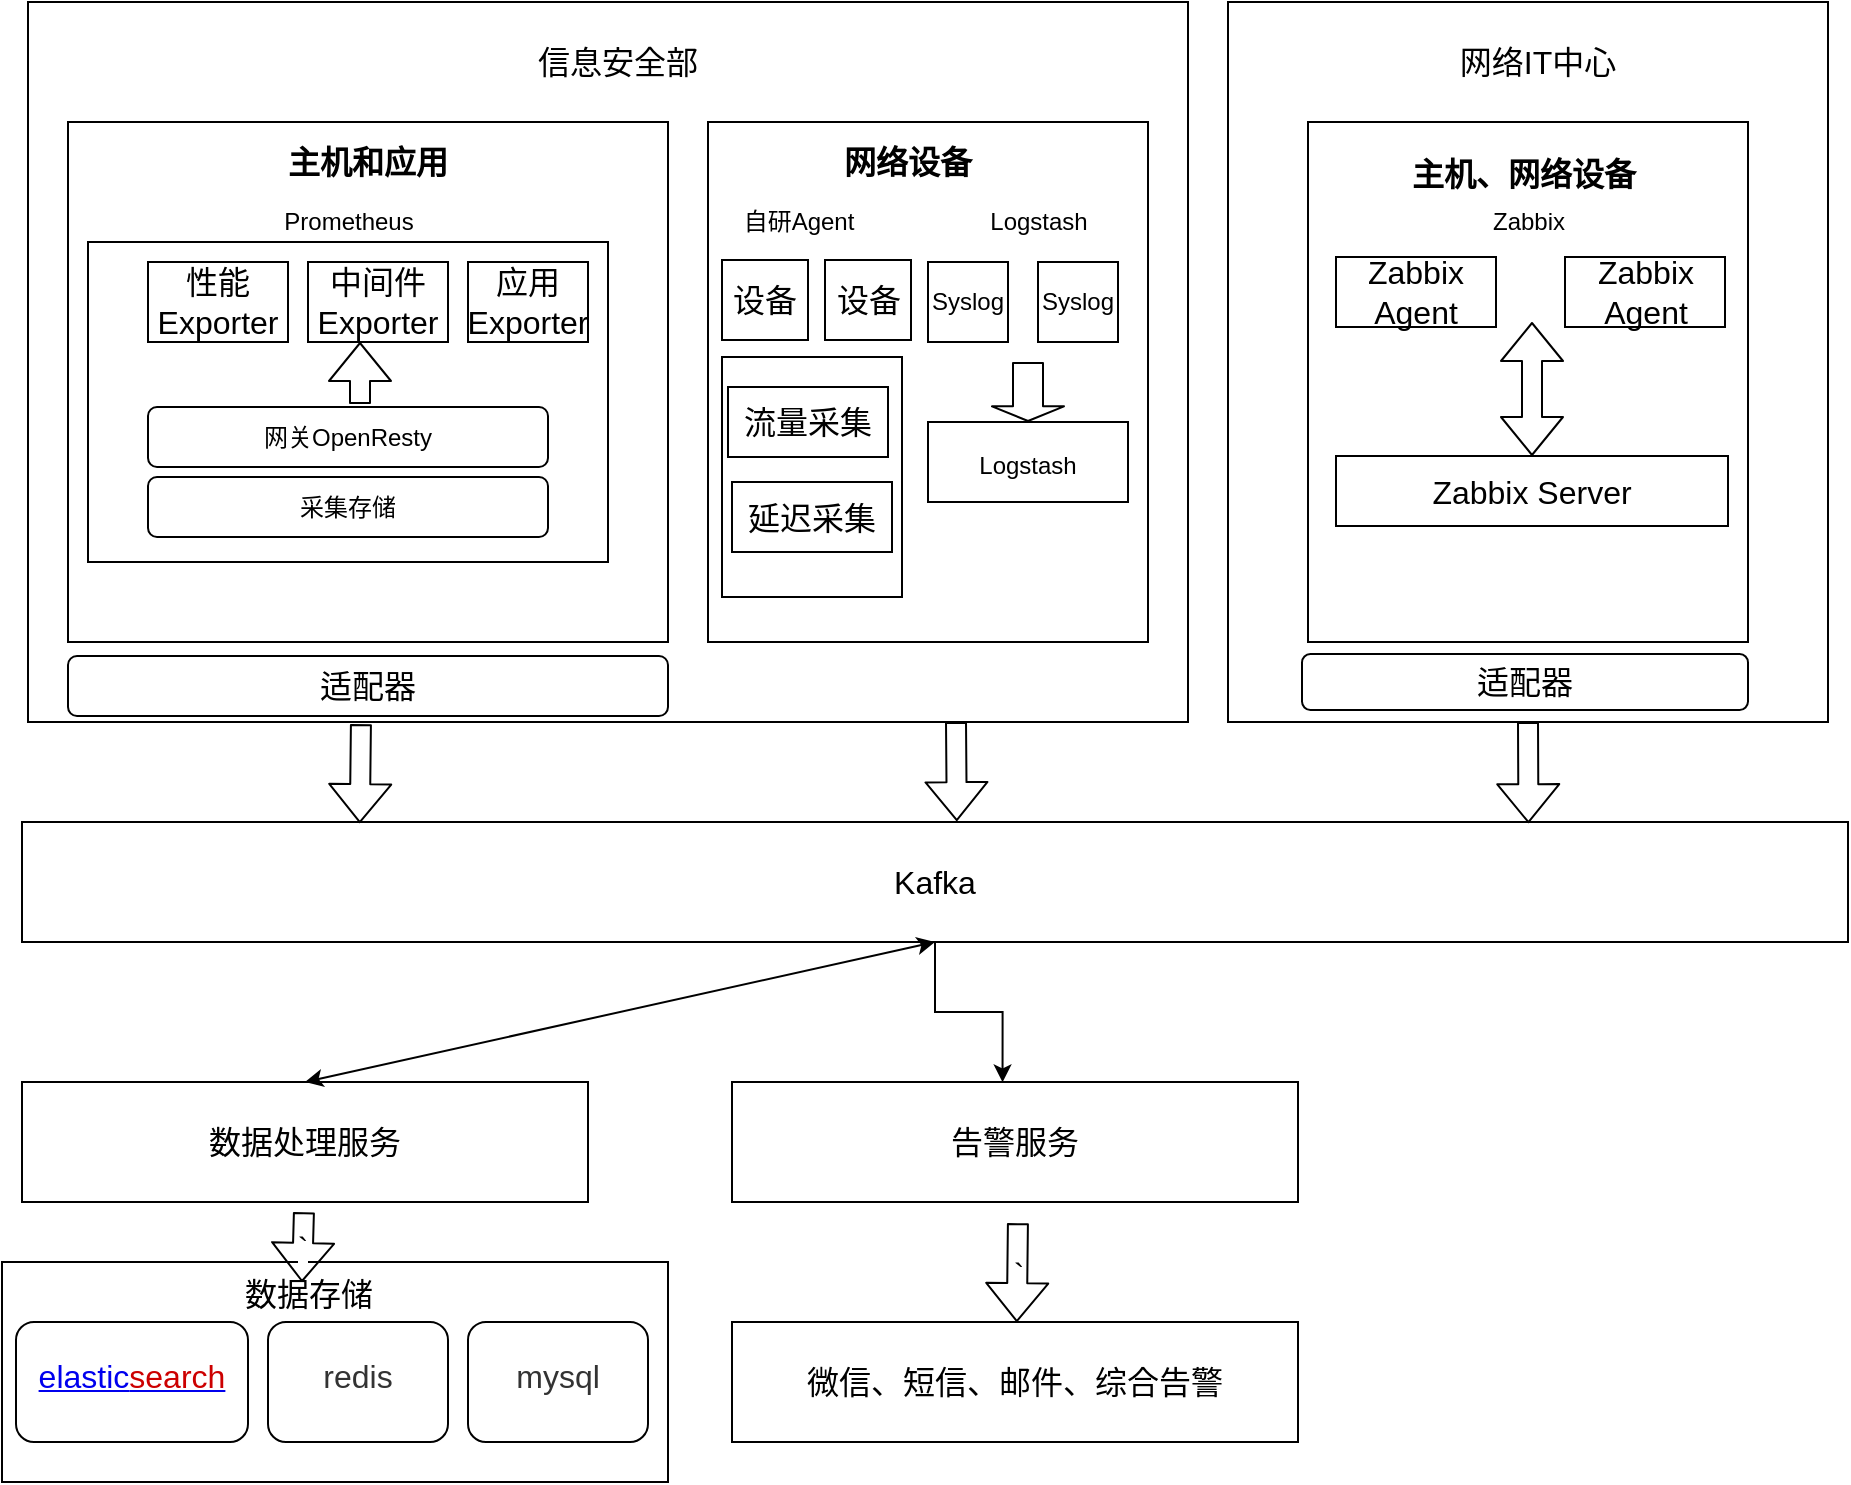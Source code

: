 <mxfile version="12.2.3" type="github" pages="1">
  <diagram id="s-Ka68XKXWWt9sQ5c1fh" name="Page-1">
    <mxGraphModel dx="1024" dy="1686" grid="1" gridSize="10" guides="1" tooltips="1" connect="1" arrows="1" fold="1" page="1" pageScale="1" pageWidth="827" pageHeight="1169" math="0" shadow="0">
      <root>
        <mxCell id="0"/>
        <mxCell id="1" parent="0"/>
        <mxCell id="xRIRZzND4aqbo7Znnav8-68" value="数据存储" style="rounded=0;whiteSpace=wrap;html=1;labelBackgroundColor=none;fontSize=16;" parent="1" vertex="1">
          <mxGeometry x="37" y="600" width="333" height="110" as="geometry"/>
        </mxCell>
        <mxCell id="xRIRZzND4aqbo7Znnav8-66" value="" style="rounded=0;whiteSpace=wrap;html=1;fontSize=16;labelBorderColor=#000000;labelBackgroundColor=#99CCFF;" parent="1" vertex="1">
          <mxGeometry x="397" y="90" width="103" height="57" as="geometry"/>
        </mxCell>
        <mxCell id="xRIRZzND4aqbo7Znnav8-26" value="" style="rounded=0;whiteSpace=wrap;html=1;labelBackgroundColor=none;fontSize=16;" parent="1" vertex="1">
          <mxGeometry x="50" y="-30" width="580" height="360" as="geometry"/>
        </mxCell>
        <mxCell id="xRIRZzND4aqbo7Znnav8-11" value="" style="rounded=0;whiteSpace=wrap;html=1;" parent="1" vertex="1">
          <mxGeometry x="390" y="30" width="220" height="260" as="geometry"/>
        </mxCell>
        <mxCell id="xRIRZzND4aqbo7Znnav8-18" value="" style="rounded=0;whiteSpace=wrap;html=1;fontSize=16;labelBorderColor=#000000;labelBackgroundColor=#99CCFF;" parent="1" vertex="1">
          <mxGeometry x="397" y="147.5" width="90" height="120" as="geometry"/>
        </mxCell>
        <mxCell id="xRIRZzND4aqbo7Znnav8-9" value="" style="rounded=0;whiteSpace=wrap;html=1;" parent="1" vertex="1">
          <mxGeometry x="70" y="30" width="300" height="260" as="geometry"/>
        </mxCell>
        <mxCell id="xRIRZzND4aqbo7Znnav8-3" value="" style="rounded=0;whiteSpace=wrap;html=1;" parent="1" vertex="1">
          <mxGeometry x="80" y="90" width="260" height="160" as="geometry"/>
        </mxCell>
        <mxCell id="xRIRZzND4aqbo7Znnav8-6" value="采集存储" style="rounded=1;whiteSpace=wrap;html=1;" parent="1" vertex="1">
          <mxGeometry x="110" y="207.5" width="200" height="30" as="geometry"/>
        </mxCell>
        <mxCell id="xRIRZzND4aqbo7Znnav8-7" value="Prometheus" style="text;html=1;resizable=0;autosize=1;align=center;verticalAlign=middle;points=[];fillColor=none;strokeColor=none;rounded=0;" parent="1" vertex="1">
          <mxGeometry x="170" y="70" width="80" height="20" as="geometry"/>
        </mxCell>
        <mxCell id="xRIRZzND4aqbo7Znnav8-10" value="主机和应用" style="text;html=1;strokeColor=none;fillColor=none;align=center;verticalAlign=middle;whiteSpace=wrap;rounded=0;fontStyle=1;fontSize=16;" parent="1" vertex="1">
          <mxGeometry x="120" y="40" width="200" height="20" as="geometry"/>
        </mxCell>
        <mxCell id="xRIRZzND4aqbo7Znnav8-12" value="网络设备" style="text;html=1;strokeColor=none;fillColor=none;align=center;verticalAlign=middle;whiteSpace=wrap;rounded=0;fontStyle=1;fontSize=16;" parent="1" vertex="1">
          <mxGeometry x="390" y="40" width="200" height="20" as="geometry"/>
        </mxCell>
        <mxCell id="xRIRZzND4aqbo7Znnav8-14" value="自研Agent" style="text;html=1;resizable=0;autosize=1;align=center;verticalAlign=middle;points=[];fillColor=none;strokeColor=none;rounded=0;" parent="1" vertex="1">
          <mxGeometry x="400" y="70" width="70" height="20" as="geometry"/>
        </mxCell>
        <mxCell id="xRIRZzND4aqbo7Znnav8-17" value="Syslog" style="whiteSpace=wrap;html=1;aspect=fixed;" parent="1" vertex="1">
          <mxGeometry x="500" y="100" width="40" height="40" as="geometry"/>
        </mxCell>
        <mxCell id="xRIRZzND4aqbo7Znnav8-21" value="流量采集" style="rounded=0;whiteSpace=wrap;html=1;labelBackgroundColor=none;fontSize=16;" parent="1" vertex="1">
          <mxGeometry x="400" y="162.5" width="80" height="35" as="geometry"/>
        </mxCell>
        <mxCell id="xRIRZzND4aqbo7Znnav8-22" value="延迟采集" style="rounded=0;whiteSpace=wrap;html=1;labelBackgroundColor=none;fontSize=16;" parent="1" vertex="1">
          <mxGeometry x="402" y="210" width="80" height="35" as="geometry"/>
        </mxCell>
        <mxCell id="xRIRZzND4aqbo7Znnav8-23" value="&lt;span style=&quot;white-space: normal&quot;&gt;Logstash&lt;/span&gt;" style="text;html=1;resizable=0;autosize=1;align=center;verticalAlign=middle;points=[];fillColor=none;strokeColor=none;rounded=0;" parent="1" vertex="1">
          <mxGeometry x="525" y="70" width="60" height="20" as="geometry"/>
        </mxCell>
        <mxCell id="xRIRZzND4aqbo7Znnav8-24" value="&lt;h3 class=&quot;t c-gap-bottom-small&quot; style=&quot;margin: 0px 0px 5px ; padding: 0px ; list-style: none ; font-weight: 400 ; font-size: medium ; line-height: 1.54 ; color: rgb(51 , 51 , 51) ; font-family: &amp;#34;arial&amp;#34; ; background-color: rgb(255 , 255 , 255)&quot;&gt;&lt;a href=&quot;http://www.baidu.com/link?url=Patz7pVw6jlj_wjHwC4qsotqkCy5nVoedUmPy4fyY0b3_rsEfYVRh3n2yjOwKgi9QKzBwg7pm7ycduqjZHEXiNnXNNAVjFWL_WOg4zGzB_a&quot; target=&quot;_blank&quot;&gt;elastic&lt;span style=&quot;color: rgb(204 , 0 , 0)&quot;&gt;search&lt;/span&gt;&lt;/a&gt;&lt;/h3&gt;" style="rounded=1;whiteSpace=wrap;html=1;labelBackgroundColor=none;fontSize=16;" parent="1" vertex="1">
          <mxGeometry x="44" y="630" width="116" height="60" as="geometry"/>
        </mxCell>
        <mxCell id="xRIRZzND4aqbo7Znnav8-25" value="数据处理服务" style="rounded=0;whiteSpace=wrap;html=1;labelBackgroundColor=none;fontSize=16;" parent="1" vertex="1">
          <mxGeometry x="47" y="510" width="283" height="60" as="geometry"/>
        </mxCell>
        <mxCell id="xRIRZzND4aqbo7Znnav8-27" value="信息安全部" style="text;html=1;strokeColor=none;fillColor=none;align=center;verticalAlign=middle;whiteSpace=wrap;rounded=0;labelBackgroundColor=none;fontSize=16;" parent="1" vertex="1">
          <mxGeometry x="270" y="-10" width="150" height="20" as="geometry"/>
        </mxCell>
        <mxCell id="xRIRZzND4aqbo7Znnav8-28" value="" style="rounded=0;whiteSpace=wrap;html=1;labelBackgroundColor=none;fontSize=16;" parent="1" vertex="1">
          <mxGeometry x="650" y="-30" width="300" height="360" as="geometry"/>
        </mxCell>
        <mxCell id="xRIRZzND4aqbo7Znnav8-29" value="" style="rounded=0;whiteSpace=wrap;html=1;" parent="1" vertex="1">
          <mxGeometry x="690" y="30" width="220" height="260" as="geometry"/>
        </mxCell>
        <mxCell id="xRIRZzND4aqbo7Znnav8-30" value="主机、网络设备" style="text;html=1;fontSize=16;fontStyle=1" parent="1" vertex="1">
          <mxGeometry x="740" y="40" width="110" height="30" as="geometry"/>
        </mxCell>
        <mxCell id="xRIRZzND4aqbo7Znnav8-32" value="Zabbix" style="text;html=1;resizable=0;autosize=1;align=center;verticalAlign=middle;points=[];fillColor=none;strokeColor=none;rounded=0;" parent="1" vertex="1">
          <mxGeometry x="775" y="70" width="50" height="20" as="geometry"/>
        </mxCell>
        <mxCell id="xRIRZzND4aqbo7Znnav8-33" value="Zabbix Agent" style="rounded=0;whiteSpace=wrap;html=1;labelBackgroundColor=none;fontSize=16;" parent="1" vertex="1">
          <mxGeometry x="704" y="97.5" width="80" height="35" as="geometry"/>
        </mxCell>
        <mxCell id="xRIRZzND4aqbo7Znnav8-34" value="Zabbix Server" style="rounded=0;whiteSpace=wrap;html=1;labelBackgroundColor=none;fontSize=16;" parent="1" vertex="1">
          <mxGeometry x="704" y="197" width="196" height="35" as="geometry"/>
        </mxCell>
        <mxCell id="xRIRZzND4aqbo7Znnav8-67" style="edgeStyle=orthogonalEdgeStyle;rounded=0;orthogonalLoop=1;jettySize=auto;html=1;entryX=0.478;entryY=0.003;entryDx=0;entryDy=0;entryPerimeter=0;fontSize=16;" parent="1" source="xRIRZzND4aqbo7Znnav8-35" target="xRIRZzND4aqbo7Znnav8-44" edge="1">
          <mxGeometry relative="1" as="geometry"/>
        </mxCell>
        <mxCell id="xRIRZzND4aqbo7Znnav8-35" value="Kafka" style="rounded=0;whiteSpace=wrap;html=1;labelBackgroundColor=none;fontSize=16;" parent="1" vertex="1">
          <mxGeometry x="47" y="380" width="913" height="60" as="geometry"/>
        </mxCell>
        <mxCell id="xRIRZzND4aqbo7Znnav8-36" value="" style="shape=flexArrow;endArrow=classic;html=1;fontSize=16;exitX=0.287;exitY=1.003;exitDx=0;exitDy=0;exitPerimeter=0;entryX=0.185;entryY=0.01;entryDx=0;entryDy=0;entryPerimeter=0;" parent="1" source="xRIRZzND4aqbo7Znnav8-26" target="xRIRZzND4aqbo7Znnav8-35" edge="1">
          <mxGeometry width="50" height="50" relative="1" as="geometry">
            <mxPoint x="210" y="350" as="sourcePoint"/>
            <mxPoint x="260" y="300" as="targetPoint"/>
          </mxGeometry>
        </mxCell>
        <mxCell id="xRIRZzND4aqbo7Znnav8-37" value="" style="shape=flexArrow;endArrow=classic;html=1;fontSize=16;entryX=0.185;entryY=0.01;entryDx=0;entryDy=0;entryPerimeter=0;" parent="1" edge="1">
          <mxGeometry width="50" height="50" relative="1" as="geometry">
            <mxPoint x="514" y="330" as="sourcePoint"/>
            <mxPoint x="514.405" y="379.6" as="targetPoint"/>
          </mxGeometry>
        </mxCell>
        <mxCell id="xRIRZzND4aqbo7Znnav8-38" value="" style="shape=flexArrow;endArrow=classic;html=1;fontSize=16;exitX=0.5;exitY=1;exitDx=0;exitDy=0;entryX=0.825;entryY=0.01;entryDx=0;entryDy=0;entryPerimeter=0;" parent="1" source="xRIRZzND4aqbo7Znnav8-28" target="xRIRZzND4aqbo7Znnav8-35" edge="1">
          <mxGeometry width="50" height="50" relative="1" as="geometry">
            <mxPoint x="827.46" y="310.02" as="sourcePoint"/>
            <mxPoint x="810" y="390" as="targetPoint"/>
          </mxGeometry>
        </mxCell>
        <mxCell id="xRIRZzND4aqbo7Znnav8-40" value="适配器" style="rounded=1;whiteSpace=wrap;html=1;labelBackgroundColor=none;fontSize=16;" parent="1" vertex="1">
          <mxGeometry x="687" y="296" width="223" height="28" as="geometry"/>
        </mxCell>
        <mxCell id="xRIRZzND4aqbo7Znnav8-39" value="适配器" style="rounded=1;whiteSpace=wrap;html=1;labelBackgroundColor=none;fontSize=16;" parent="1" vertex="1">
          <mxGeometry x="70" y="297" width="300" height="30" as="geometry"/>
        </mxCell>
        <mxCell id="xRIRZzND4aqbo7Znnav8-41" value="`" style="shape=flexArrow;endArrow=classic;html=1;fontSize=16;exitX=0.287;exitY=1.003;exitDx=0;exitDy=0;exitPerimeter=0;" parent="1" edge="1">
          <mxGeometry width="50" height="50" relative="1" as="geometry">
            <mxPoint x="187.96" y="575.08" as="sourcePoint"/>
            <mxPoint x="187" y="610" as="targetPoint"/>
          </mxGeometry>
        </mxCell>
        <mxCell id="xRIRZzND4aqbo7Znnav8-43" value="" style="endArrow=classic;startArrow=classic;html=1;fontSize=16;exitX=0.5;exitY=0;exitDx=0;exitDy=0;entryX=0.5;entryY=1;entryDx=0;entryDy=0;" parent="1" source="xRIRZzND4aqbo7Znnav8-25" target="xRIRZzND4aqbo7Znnav8-35" edge="1">
          <mxGeometry width="50" height="50" relative="1" as="geometry">
            <mxPoint x="180" y="530" as="sourcePoint"/>
            <mxPoint x="230" y="480" as="targetPoint"/>
          </mxGeometry>
        </mxCell>
        <mxCell id="xRIRZzND4aqbo7Znnav8-44" value="告警服务" style="rounded=0;whiteSpace=wrap;html=1;labelBackgroundColor=none;fontSize=16;" parent="1" vertex="1">
          <mxGeometry x="402" y="510" width="283" height="60" as="geometry"/>
        </mxCell>
        <mxCell id="xRIRZzND4aqbo7Znnav8-46" value="微信、短信、邮件、综合告警" style="rounded=0;whiteSpace=wrap;html=1;labelBackgroundColor=none;fontSize=16;" parent="1" vertex="1">
          <mxGeometry x="402" y="630" width="283" height="60" as="geometry"/>
        </mxCell>
        <mxCell id="xRIRZzND4aqbo7Znnav8-47" value="`" style="shape=flexArrow;endArrow=classic;html=1;fontSize=16;exitX=0.287;exitY=1.003;exitDx=0;exitDy=0;exitPerimeter=0;entryX=0.185;entryY=0.01;entryDx=0;entryDy=0;entryPerimeter=0;" parent="1" edge="1">
          <mxGeometry width="50" height="50" relative="1" as="geometry">
            <mxPoint x="544.96" y="580.58" as="sourcePoint"/>
            <mxPoint x="544.405" y="630.1" as="targetPoint"/>
          </mxGeometry>
        </mxCell>
        <mxCell id="xRIRZzND4aqbo7Znnav8-48" value="网络IT中心" style="text;html=1;strokeColor=none;fillColor=none;align=center;verticalAlign=middle;whiteSpace=wrap;rounded=0;labelBackgroundColor=none;fontSize=16;" parent="1" vertex="1">
          <mxGeometry x="730" y="-10" width="150" height="20" as="geometry"/>
        </mxCell>
        <mxCell id="xRIRZzND4aqbo7Znnav8-49" value="网关OpenResty" style="rounded=1;whiteSpace=wrap;html=1;" parent="1" vertex="1">
          <mxGeometry x="110" y="172.5" width="200" height="30" as="geometry"/>
        </mxCell>
        <mxCell id="xRIRZzND4aqbo7Znnav8-50" value="&lt;h3 class=&quot;t c-gap-bottom-small&quot; style=&quot;margin: 0px 0px 5px ; padding: 0px ; list-style: none ; font-weight: 400 ; font-size: medium ; line-height: 1.54 ; color: rgb(51 , 51 , 51) ; font-family: &amp;#34;arial&amp;#34; ; background-color: rgb(255 , 255 , 255)&quot;&gt;redis&lt;/h3&gt;" style="rounded=1;whiteSpace=wrap;html=1;labelBackgroundColor=none;fontSize=16;" parent="1" vertex="1">
          <mxGeometry x="170" y="630" width="90" height="60" as="geometry"/>
        </mxCell>
        <mxCell id="xRIRZzND4aqbo7Znnav8-51" value="&lt;h3 class=&quot;t c-gap-bottom-small&quot; style=&quot;margin: 0px 0px 5px ; padding: 0px ; list-style: none ; font-weight: 400 ; font-size: medium ; line-height: 1.54 ; color: rgb(51 , 51 , 51) ; font-family: &amp;#34;arial&amp;#34; ; background-color: rgb(255 , 255 , 255)&quot;&gt;mysql&lt;/h3&gt;" style="rounded=1;whiteSpace=wrap;html=1;labelBackgroundColor=none;fontSize=16;" parent="1" vertex="1">
          <mxGeometry x="270" y="630" width="90" height="60" as="geometry"/>
        </mxCell>
        <mxCell id="xRIRZzND4aqbo7Znnav8-53" value="Syslog" style="whiteSpace=wrap;html=1;aspect=fixed;" parent="1" vertex="1">
          <mxGeometry x="555" y="100" width="40" height="40" as="geometry"/>
        </mxCell>
        <mxCell id="xRIRZzND4aqbo7Znnav8-54" value="&lt;span style=&quot;font-size: 12px ; white-space: normal&quot;&gt;Logstash&lt;/span&gt;" style="rounded=0;whiteSpace=wrap;html=1;labelBackgroundColor=none;fontSize=16;" parent="1" vertex="1">
          <mxGeometry x="500" y="180" width="100" height="40" as="geometry"/>
        </mxCell>
        <mxCell id="xRIRZzND4aqbo7Znnav8-55" value="Zabbix Agent" style="rounded=0;whiteSpace=wrap;html=1;labelBackgroundColor=none;fontSize=16;" parent="1" vertex="1">
          <mxGeometry x="818.5" y="97.5" width="80" height="35" as="geometry"/>
        </mxCell>
        <mxCell id="xRIRZzND4aqbo7Znnav8-57" value="" style="shape=flexArrow;endArrow=classic;html=1;fontSize=16;width=15;startSize=2.11;endSize=2.11;" parent="1" edge="1">
          <mxGeometry width="50" height="50" relative="1" as="geometry">
            <mxPoint x="550" y="150" as="sourcePoint"/>
            <mxPoint x="550" y="180" as="targetPoint"/>
          </mxGeometry>
        </mxCell>
        <mxCell id="xRIRZzND4aqbo7Znnav8-58" value="性能Exporter" style="rounded=0;whiteSpace=wrap;html=1;labelBackgroundColor=none;fontSize=16;" parent="1" vertex="1">
          <mxGeometry x="110" y="100" width="70" height="40" as="geometry"/>
        </mxCell>
        <mxCell id="xRIRZzND4aqbo7Znnav8-59" value="中间件Exporter&lt;span style=&quot;color: rgba(0 , 0 , 0 , 0) ; font-family: monospace ; font-size: 0px ; white-space: nowrap&quot;&gt;%3CmxGraphModel%3E%3Croot%3E%3CmxCell%20id%3D%220%22%2F%3E%3CmxCell%20id%3D%221%22%20parent%3D%220%22%2F%3E%3CmxCell%20id%3D%222%22%20value%3D%22%E6%80%A7%E8%83%BDExporter%22%20style%3D%22rounded%3D0%3BwhiteSpace%3Dwrap%3Bhtml%3D1%3BlabelBackgroundColor%3Dnone%3BfontSize%3D16%3B%22%20vertex%3D%221%22%20parent%3D%221%22%3E%3CmxGeometry%20x%3D%22110%22%20y%3D%22100%22%20width%3D%2270%22%20height%3D%2240%22%20as%3D%22geometry%22%2F%3E%3C%2FmxCell%3E%3C%2Froot%3E%3C%2FmxGraphModel%3E&lt;/span&gt;" style="rounded=0;whiteSpace=wrap;html=1;labelBackgroundColor=none;fontSize=16;" parent="1" vertex="1">
          <mxGeometry x="190" y="100" width="70" height="40" as="geometry"/>
        </mxCell>
        <mxCell id="xRIRZzND4aqbo7Znnav8-60" value="应用Exporter&lt;span style=&quot;color: rgba(0 , 0 , 0 , 0) ; font-family: monospace ; font-size: 0px ; white-space: nowrap&quot;&gt;%3CmxGraphModel%3E%3Croot%3E%3CmxCell%20id%3D%220%22%2F%3E%3CmxCell%20id%3D%221%22%20parent%3D%220%22%2F%3E%3CmxCell%20id%3D%222%22%20value%3D%22%E6%80%A7%E8%83%BDExporter%22%20style%3D%22rounded%3D0%3BwhiteSpace%3Dwrap%3Bhtml%3D1%3BlabelBackgroundColor%3Dnone%3BfontSize%3D16%3B%22%20vertex%3D%221%22%20parent%3D%221%22%3E%3CmxGeometry%20x%3D%22110%22%20y%3D%22100%22%20width%3D%2270%22%20height%3D%2240%22%20as%3D%22geometry%22%2F%3E%3C%2FmxCell%3E%3C%2Froot%3E%3C%2FmxGraphModel%3E&lt;/span&gt;" style="rounded=0;whiteSpace=wrap;html=1;labelBackgroundColor=none;fontSize=16;" parent="1" vertex="1">
          <mxGeometry x="270" y="100" width="60" height="40" as="geometry"/>
        </mxCell>
        <mxCell id="xRIRZzND4aqbo7Znnav8-61" value="" style="shape=flexArrow;endArrow=classic;html=1;fontSize=16;" parent="1" edge="1">
          <mxGeometry width="50" height="50" relative="1" as="geometry">
            <mxPoint x="216" y="171" as="sourcePoint"/>
            <mxPoint x="216" y="140" as="targetPoint"/>
          </mxGeometry>
        </mxCell>
        <mxCell id="xRIRZzND4aqbo7Znnav8-62" value="" style="shape=flexArrow;endArrow=classic;startArrow=classic;html=1;fontSize=16;" parent="1" source="xRIRZzND4aqbo7Znnav8-34" edge="1">
          <mxGeometry width="50" height="50" relative="1" as="geometry">
            <mxPoint x="802" y="139.289" as="sourcePoint"/>
            <mxPoint x="802" y="130" as="targetPoint"/>
          </mxGeometry>
        </mxCell>
        <mxCell id="xRIRZzND4aqbo7Znnav8-64" value="设备" style="rounded=0;whiteSpace=wrap;html=1;labelBackgroundColor=none;fontSize=16;" parent="1" vertex="1">
          <mxGeometry x="397" y="99" width="43" height="40" as="geometry"/>
        </mxCell>
        <mxCell id="xRIRZzND4aqbo7Znnav8-65" value="设备" style="rounded=0;whiteSpace=wrap;html=1;labelBackgroundColor=none;fontSize=16;" parent="1" vertex="1">
          <mxGeometry x="448.5" y="99" width="43" height="40" as="geometry"/>
        </mxCell>
        <mxCell id="xRIRZzND4aqbo7Znnav8-69" value="数据存储" style="text;html=1;strokeColor=none;fillColor=none;align=center;verticalAlign=middle;whiteSpace=wrap;rounded=0;labelBackgroundColor=none;fontSize=16;" parent="1" vertex="1">
          <mxGeometry x="134.5" y="606" width="111" height="20" as="geometry"/>
        </mxCell>
      </root>
    </mxGraphModel>
  </diagram>
</mxfile>

